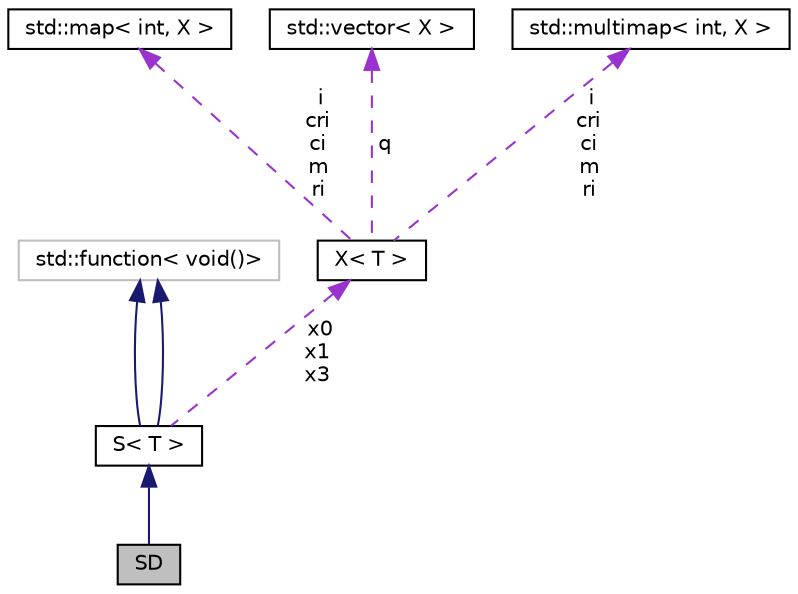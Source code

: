 digraph "SD"
{
  edge [fontname="Helvetica",fontsize="10",labelfontname="Helvetica",labelfontsize="10"];
  node [fontname="Helvetica",fontsize="10",shape=record];
  Node3 [label="SD",height=0.2,width=0.4,color="black", fillcolor="grey75", style="filled", fontcolor="black"];
  Node4 -> Node3 [dir="back",color="midnightblue",fontsize="10",style="solid"];
  Node4 [label="S\< T \>",height=0.2,width=0.4,color="black", fillcolor="white", style="filled",URL="$struct_s.html"];
  Node5 -> Node4 [dir="back",color="midnightblue",fontsize="10",style="solid"];
  Node5 [label="std::function\< void()\>",height=0.2,width=0.4,color="grey75", fillcolor="white", style="filled"];
  Node5 -> Node4 [dir="back",color="midnightblue",fontsize="10",style="solid"];
  Node6 -> Node4 [dir="back",color="darkorchid3",fontsize="10",style="dashed",label=" x0\nx1\nx3" ];
  Node6 [label="X\< T \>",height=0.2,width=0.4,color="black", fillcolor="white", style="filled",URL="$class_x.html"];
  Node7 -> Node6 [dir="back",color="darkorchid3",fontsize="10",style="dashed",label=" i\ncri\nci\nm\nri" ];
  Node7 [label="std::map\< int, X \>",height=0.2,width=0.4,color="black", fillcolor="white", style="filled",URL="$classstd_1_1map.html"];
  Node8 -> Node6 [dir="back",color="darkorchid3",fontsize="10",style="dashed",label=" q" ];
  Node8 [label="std::vector\< X \>",height=0.2,width=0.4,color="black", fillcolor="white", style="filled",URL="$classstd_1_1vector.html"];
  Node9 -> Node6 [dir="back",color="darkorchid3",fontsize="10",style="dashed",label=" i\ncri\nci\nm\nri" ];
  Node9 [label="std::multimap\< int, X \>",height=0.2,width=0.4,color="black", fillcolor="white", style="filled",URL="$classstd_1_1multimap.html"];
}
